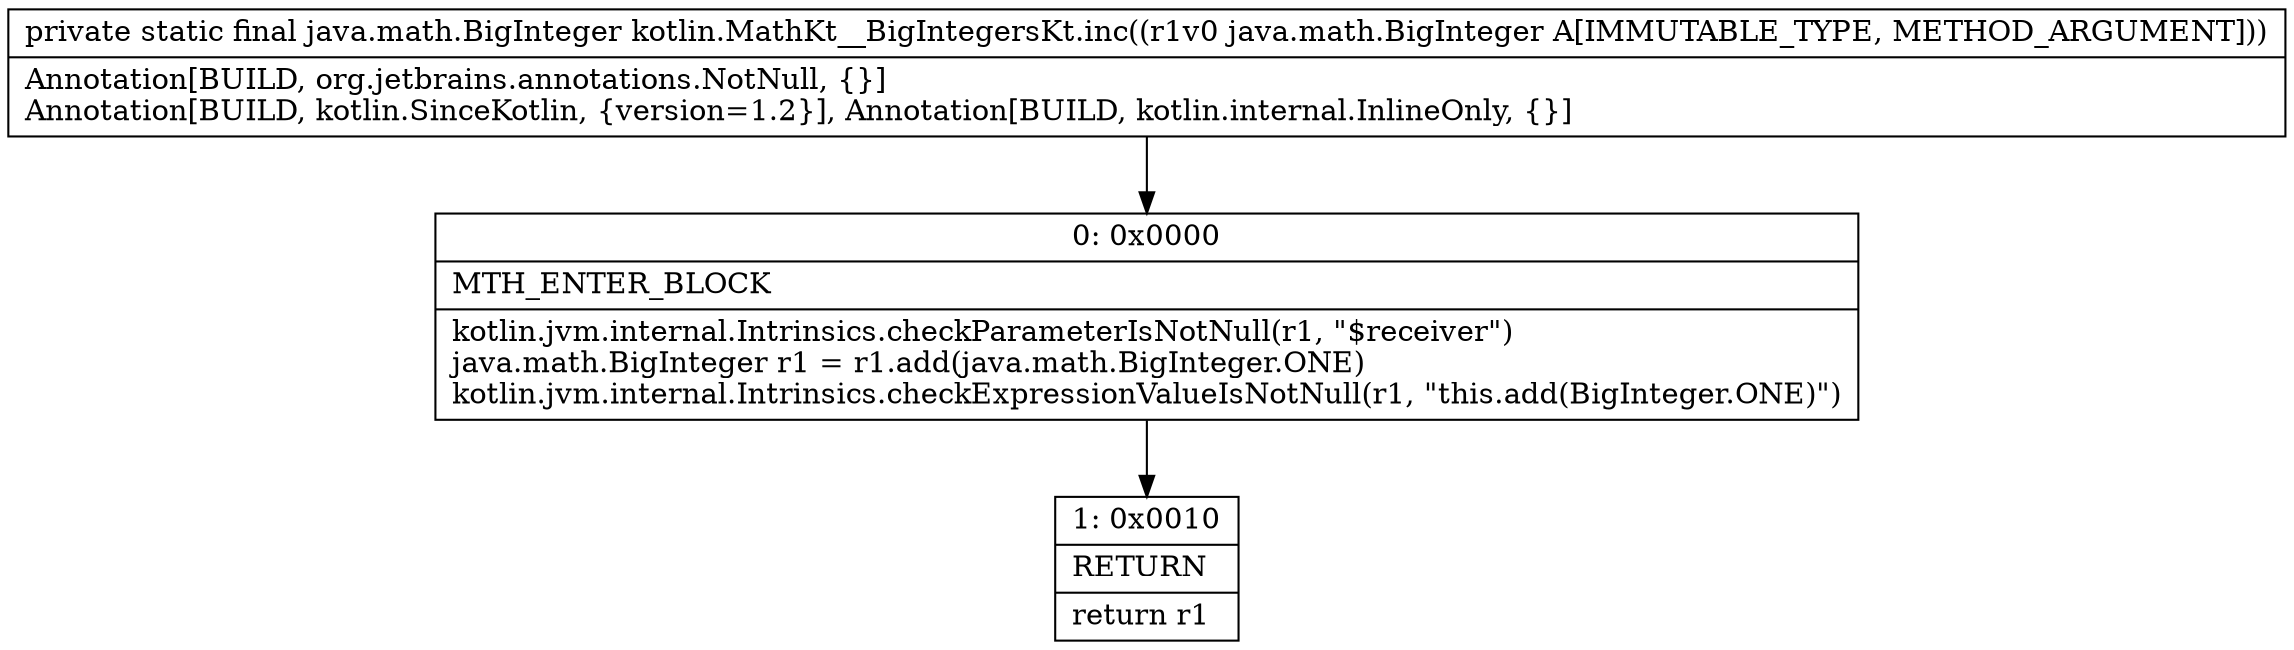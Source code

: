 digraph "CFG forkotlin.MathKt__BigIntegersKt.inc(Ljava\/math\/BigInteger;)Ljava\/math\/BigInteger;" {
Node_0 [shape=record,label="{0\:\ 0x0000|MTH_ENTER_BLOCK\l|kotlin.jvm.internal.Intrinsics.checkParameterIsNotNull(r1, \"$receiver\")\ljava.math.BigInteger r1 = r1.add(java.math.BigInteger.ONE)\lkotlin.jvm.internal.Intrinsics.checkExpressionValueIsNotNull(r1, \"this.add(BigInteger.ONE)\")\l}"];
Node_1 [shape=record,label="{1\:\ 0x0010|RETURN\l|return r1\l}"];
MethodNode[shape=record,label="{private static final java.math.BigInteger kotlin.MathKt__BigIntegersKt.inc((r1v0 java.math.BigInteger A[IMMUTABLE_TYPE, METHOD_ARGUMENT]))  | Annotation[BUILD, org.jetbrains.annotations.NotNull, \{\}]\lAnnotation[BUILD, kotlin.SinceKotlin, \{version=1.2\}], Annotation[BUILD, kotlin.internal.InlineOnly, \{\}]\l}"];
MethodNode -> Node_0;
Node_0 -> Node_1;
}

